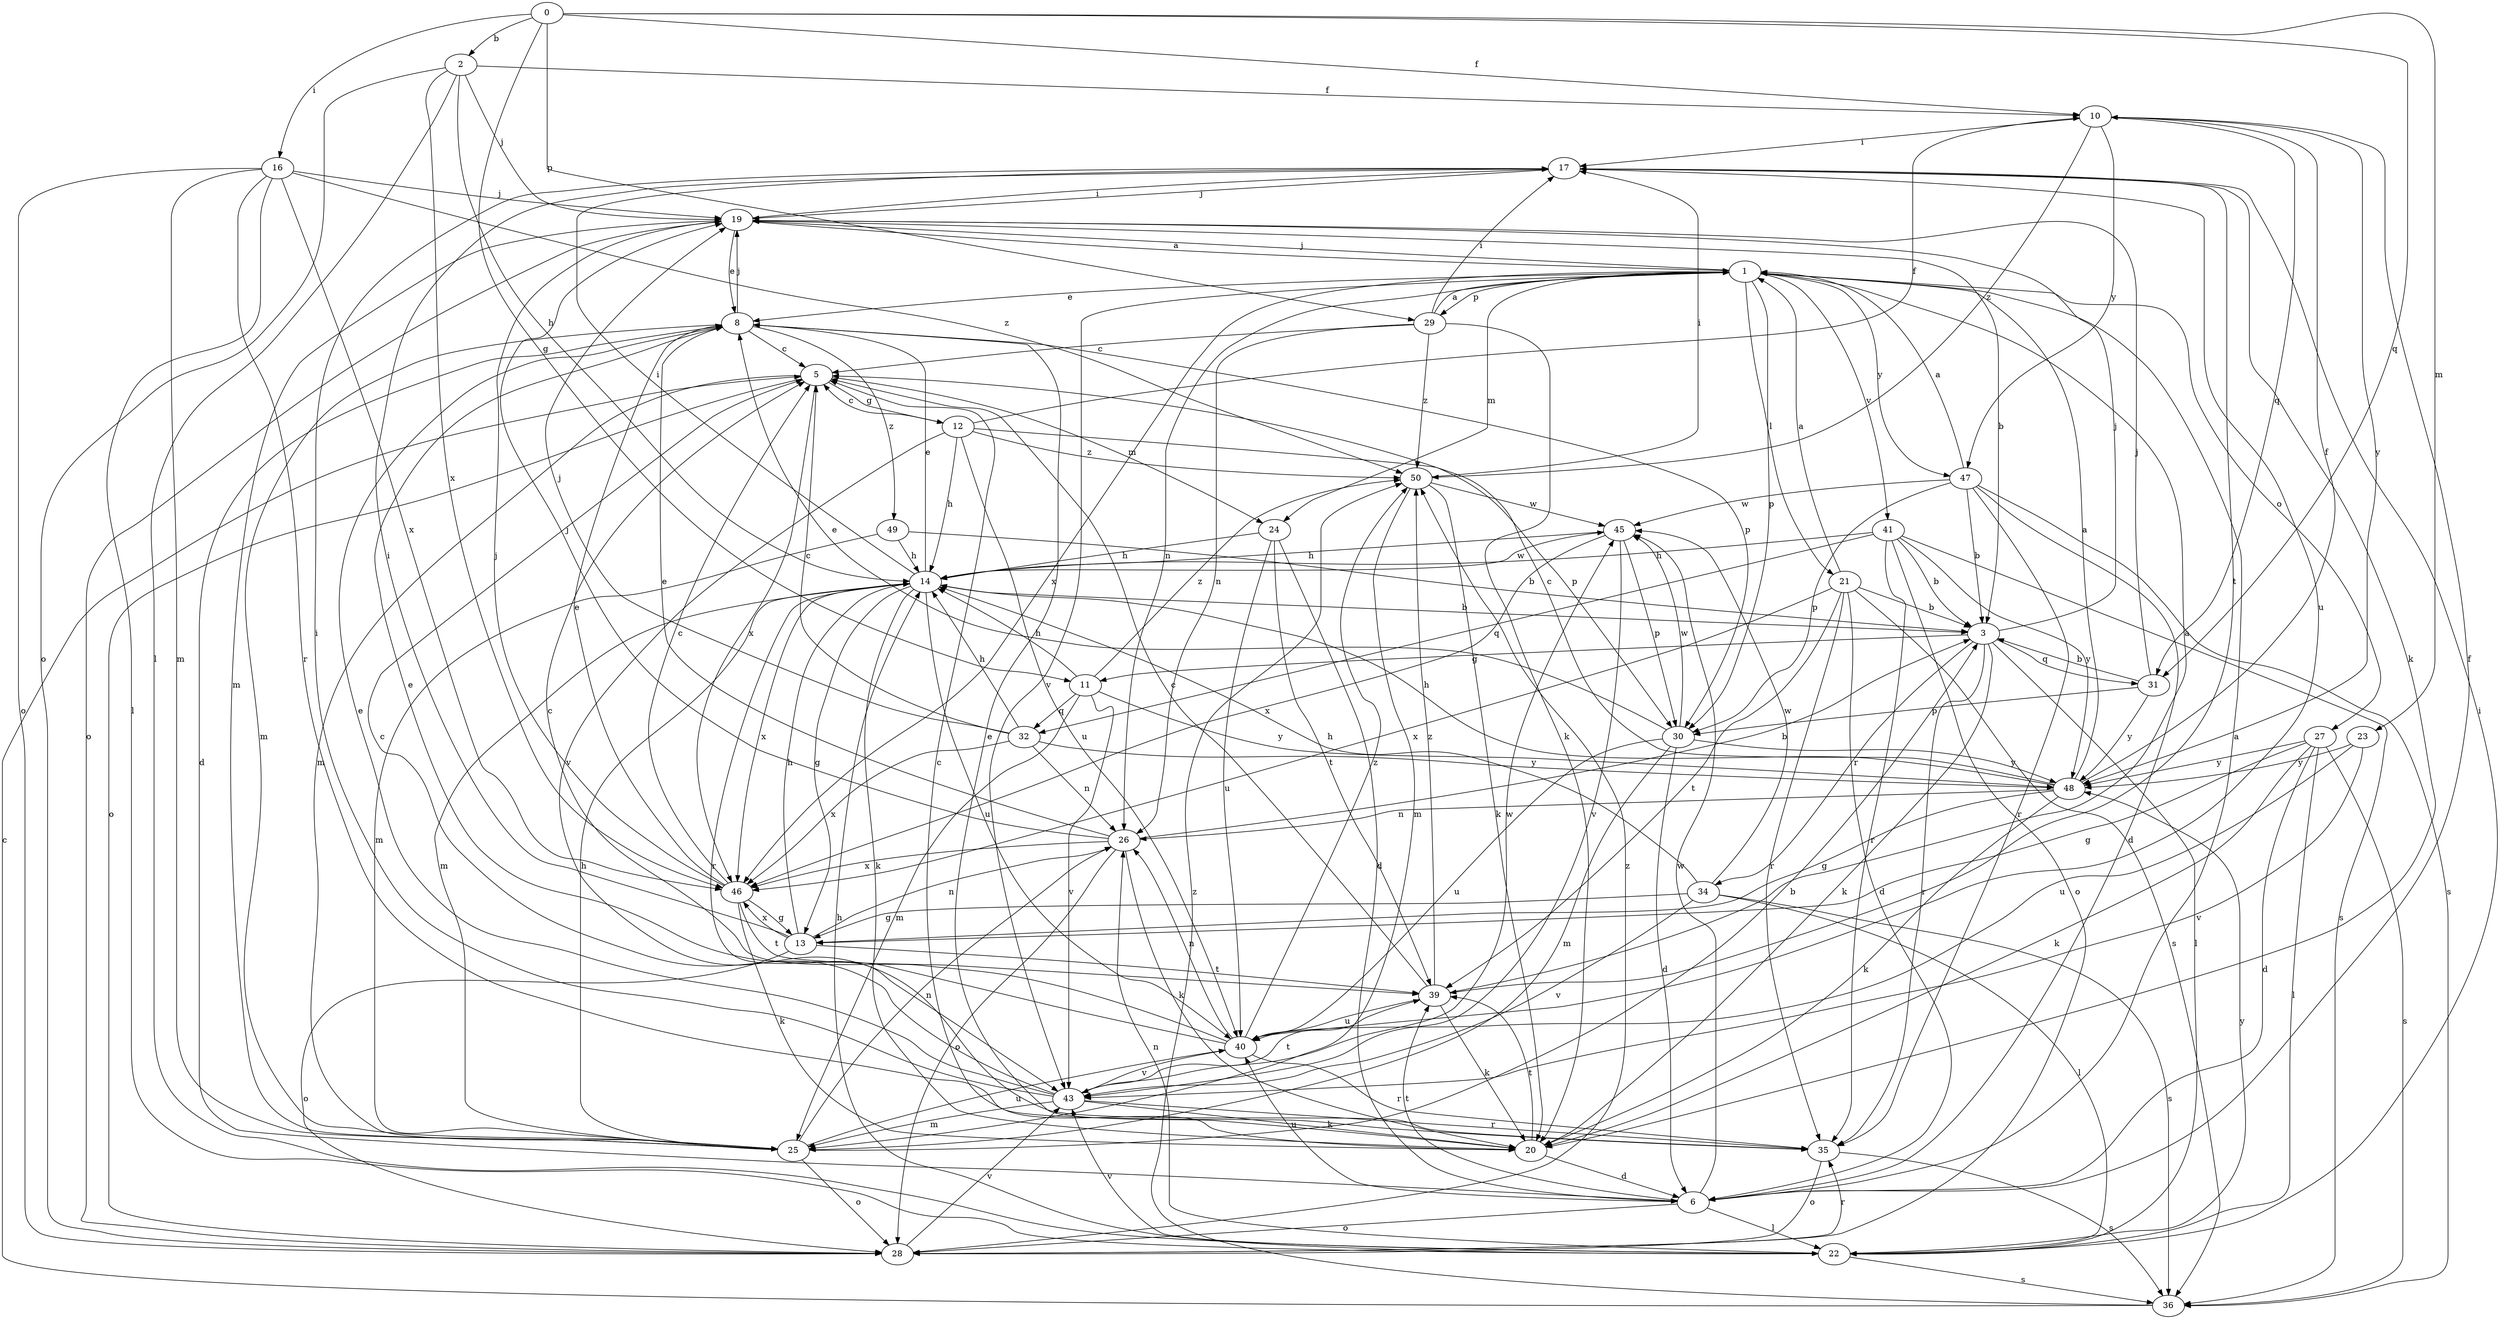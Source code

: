 strict digraph  {
0;
1;
2;
3;
5;
6;
8;
10;
11;
12;
13;
14;
16;
17;
19;
20;
21;
22;
23;
24;
25;
26;
27;
28;
29;
30;
31;
32;
34;
35;
36;
39;
40;
41;
43;
45;
46;
47;
48;
49;
50;
0 -> 2  [label=b];
0 -> 10  [label=f];
0 -> 11  [label=g];
0 -> 16  [label=i];
0 -> 23  [label=m];
0 -> 29  [label=p];
0 -> 31  [label=q];
1 -> 8  [label=e];
1 -> 19  [label=j];
1 -> 21  [label=l];
1 -> 24  [label=m];
1 -> 26  [label=n];
1 -> 27  [label=o];
1 -> 29  [label=p];
1 -> 30  [label=p];
1 -> 41  [label=v];
1 -> 43  [label=v];
1 -> 46  [label=x];
1 -> 47  [label=y];
2 -> 10  [label=f];
2 -> 14  [label=h];
2 -> 19  [label=j];
2 -> 22  [label=l];
2 -> 28  [label=o];
2 -> 46  [label=x];
3 -> 11  [label=g];
3 -> 19  [label=j];
3 -> 20  [label=k];
3 -> 22  [label=l];
3 -> 31  [label=q];
3 -> 34  [label=r];
3 -> 35  [label=r];
5 -> 12  [label=g];
5 -> 24  [label=m];
5 -> 25  [label=m];
5 -> 28  [label=o];
5 -> 46  [label=x];
6 -> 1  [label=a];
6 -> 10  [label=f];
6 -> 22  [label=l];
6 -> 28  [label=o];
6 -> 39  [label=t];
6 -> 40  [label=u];
6 -> 45  [label=w];
8 -> 5  [label=c];
8 -> 6  [label=d];
8 -> 19  [label=j];
8 -> 25  [label=m];
8 -> 30  [label=p];
8 -> 49  [label=z];
10 -> 17  [label=i];
10 -> 31  [label=q];
10 -> 47  [label=y];
10 -> 48  [label=y];
10 -> 50  [label=z];
11 -> 14  [label=h];
11 -> 25  [label=m];
11 -> 32  [label=q];
11 -> 43  [label=v];
11 -> 48  [label=y];
11 -> 50  [label=z];
12 -> 5  [label=c];
12 -> 10  [label=f];
12 -> 14  [label=h];
12 -> 30  [label=p];
12 -> 40  [label=u];
12 -> 43  [label=v];
12 -> 50  [label=z];
13 -> 14  [label=h];
13 -> 17  [label=i];
13 -> 26  [label=n];
13 -> 28  [label=o];
13 -> 39  [label=t];
13 -> 46  [label=x];
14 -> 3  [label=b];
14 -> 8  [label=e];
14 -> 13  [label=g];
14 -> 17  [label=i];
14 -> 20  [label=k];
14 -> 25  [label=m];
14 -> 35  [label=r];
14 -> 40  [label=u];
14 -> 45  [label=w];
14 -> 46  [label=x];
16 -> 19  [label=j];
16 -> 22  [label=l];
16 -> 25  [label=m];
16 -> 28  [label=o];
16 -> 35  [label=r];
16 -> 46  [label=x];
16 -> 50  [label=z];
17 -> 19  [label=j];
17 -> 20  [label=k];
17 -> 39  [label=t];
17 -> 40  [label=u];
19 -> 1  [label=a];
19 -> 3  [label=b];
19 -> 8  [label=e];
19 -> 17  [label=i];
19 -> 25  [label=m];
19 -> 28  [label=o];
20 -> 5  [label=c];
20 -> 6  [label=d];
20 -> 8  [label=e];
20 -> 39  [label=t];
21 -> 1  [label=a];
21 -> 3  [label=b];
21 -> 6  [label=d];
21 -> 35  [label=r];
21 -> 36  [label=s];
21 -> 39  [label=t];
21 -> 46  [label=x];
22 -> 14  [label=h];
22 -> 17  [label=i];
22 -> 26  [label=n];
22 -> 36  [label=s];
22 -> 43  [label=v];
22 -> 48  [label=y];
23 -> 40  [label=u];
23 -> 43  [label=v];
23 -> 48  [label=y];
24 -> 6  [label=d];
24 -> 14  [label=h];
24 -> 39  [label=t];
24 -> 40  [label=u];
25 -> 3  [label=b];
25 -> 14  [label=h];
25 -> 26  [label=n];
25 -> 28  [label=o];
25 -> 40  [label=u];
26 -> 3  [label=b];
26 -> 8  [label=e];
26 -> 19  [label=j];
26 -> 20  [label=k];
26 -> 28  [label=o];
26 -> 46  [label=x];
27 -> 6  [label=d];
27 -> 13  [label=g];
27 -> 20  [label=k];
27 -> 22  [label=l];
27 -> 36  [label=s];
27 -> 48  [label=y];
28 -> 35  [label=r];
28 -> 43  [label=v];
28 -> 50  [label=z];
29 -> 1  [label=a];
29 -> 5  [label=c];
29 -> 17  [label=i];
29 -> 20  [label=k];
29 -> 26  [label=n];
29 -> 50  [label=z];
30 -> 6  [label=d];
30 -> 8  [label=e];
30 -> 25  [label=m];
30 -> 40  [label=u];
30 -> 45  [label=w];
30 -> 48  [label=y];
31 -> 3  [label=b];
31 -> 19  [label=j];
31 -> 30  [label=p];
31 -> 48  [label=y];
32 -> 5  [label=c];
32 -> 14  [label=h];
32 -> 19  [label=j];
32 -> 26  [label=n];
32 -> 46  [label=x];
32 -> 48  [label=y];
34 -> 13  [label=g];
34 -> 14  [label=h];
34 -> 22  [label=l];
34 -> 36  [label=s];
34 -> 43  [label=v];
34 -> 45  [label=w];
35 -> 28  [label=o];
35 -> 36  [label=s];
36 -> 5  [label=c];
36 -> 50  [label=z];
39 -> 1  [label=a];
39 -> 5  [label=c];
39 -> 20  [label=k];
39 -> 40  [label=u];
39 -> 50  [label=z];
40 -> 5  [label=c];
40 -> 8  [label=e];
40 -> 26  [label=n];
40 -> 35  [label=r];
40 -> 43  [label=v];
40 -> 50  [label=z];
41 -> 3  [label=b];
41 -> 14  [label=h];
41 -> 28  [label=o];
41 -> 32  [label=q];
41 -> 35  [label=r];
41 -> 36  [label=s];
41 -> 48  [label=y];
43 -> 5  [label=c];
43 -> 8  [label=e];
43 -> 17  [label=i];
43 -> 20  [label=k];
43 -> 25  [label=m];
43 -> 35  [label=r];
43 -> 39  [label=t];
43 -> 45  [label=w];
45 -> 14  [label=h];
45 -> 30  [label=p];
45 -> 43  [label=v];
45 -> 46  [label=x];
46 -> 5  [label=c];
46 -> 8  [label=e];
46 -> 13  [label=g];
46 -> 19  [label=j];
46 -> 20  [label=k];
46 -> 39  [label=t];
47 -> 1  [label=a];
47 -> 3  [label=b];
47 -> 6  [label=d];
47 -> 30  [label=p];
47 -> 35  [label=r];
47 -> 36  [label=s];
47 -> 45  [label=w];
48 -> 1  [label=a];
48 -> 5  [label=c];
48 -> 10  [label=f];
48 -> 13  [label=g];
48 -> 14  [label=h];
48 -> 20  [label=k];
48 -> 26  [label=n];
49 -> 3  [label=b];
49 -> 14  [label=h];
49 -> 25  [label=m];
50 -> 17  [label=i];
50 -> 20  [label=k];
50 -> 25  [label=m];
50 -> 45  [label=w];
}
